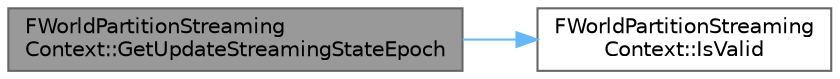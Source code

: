 digraph "FWorldPartitionStreamingContext::GetUpdateStreamingStateEpoch"
{
 // INTERACTIVE_SVG=YES
 // LATEX_PDF_SIZE
  bgcolor="transparent";
  edge [fontname=Helvetica,fontsize=10,labelfontname=Helvetica,labelfontsize=10];
  node [fontname=Helvetica,fontsize=10,shape=box,height=0.2,width=0.4];
  rankdir="LR";
  Node1 [id="Node000001",label="FWorldPartitionStreaming\lContext::GetUpdateStreamingStateEpoch",height=0.2,width=0.4,color="gray40", fillcolor="grey60", style="filled", fontcolor="black",tooltip=" "];
  Node1 -> Node2 [id="edge1_Node000001_Node000002",color="steelblue1",style="solid",tooltip=" "];
  Node2 [id="Node000002",label="FWorldPartitionStreaming\lContext::IsValid",height=0.2,width=0.4,color="grey40", fillcolor="white", style="filled",URL="$d8/d43/structFWorldPartitionStreamingContext.html#a9cc1847049e77d01011c7bfcc9bb4461",tooltip=" "];
}
